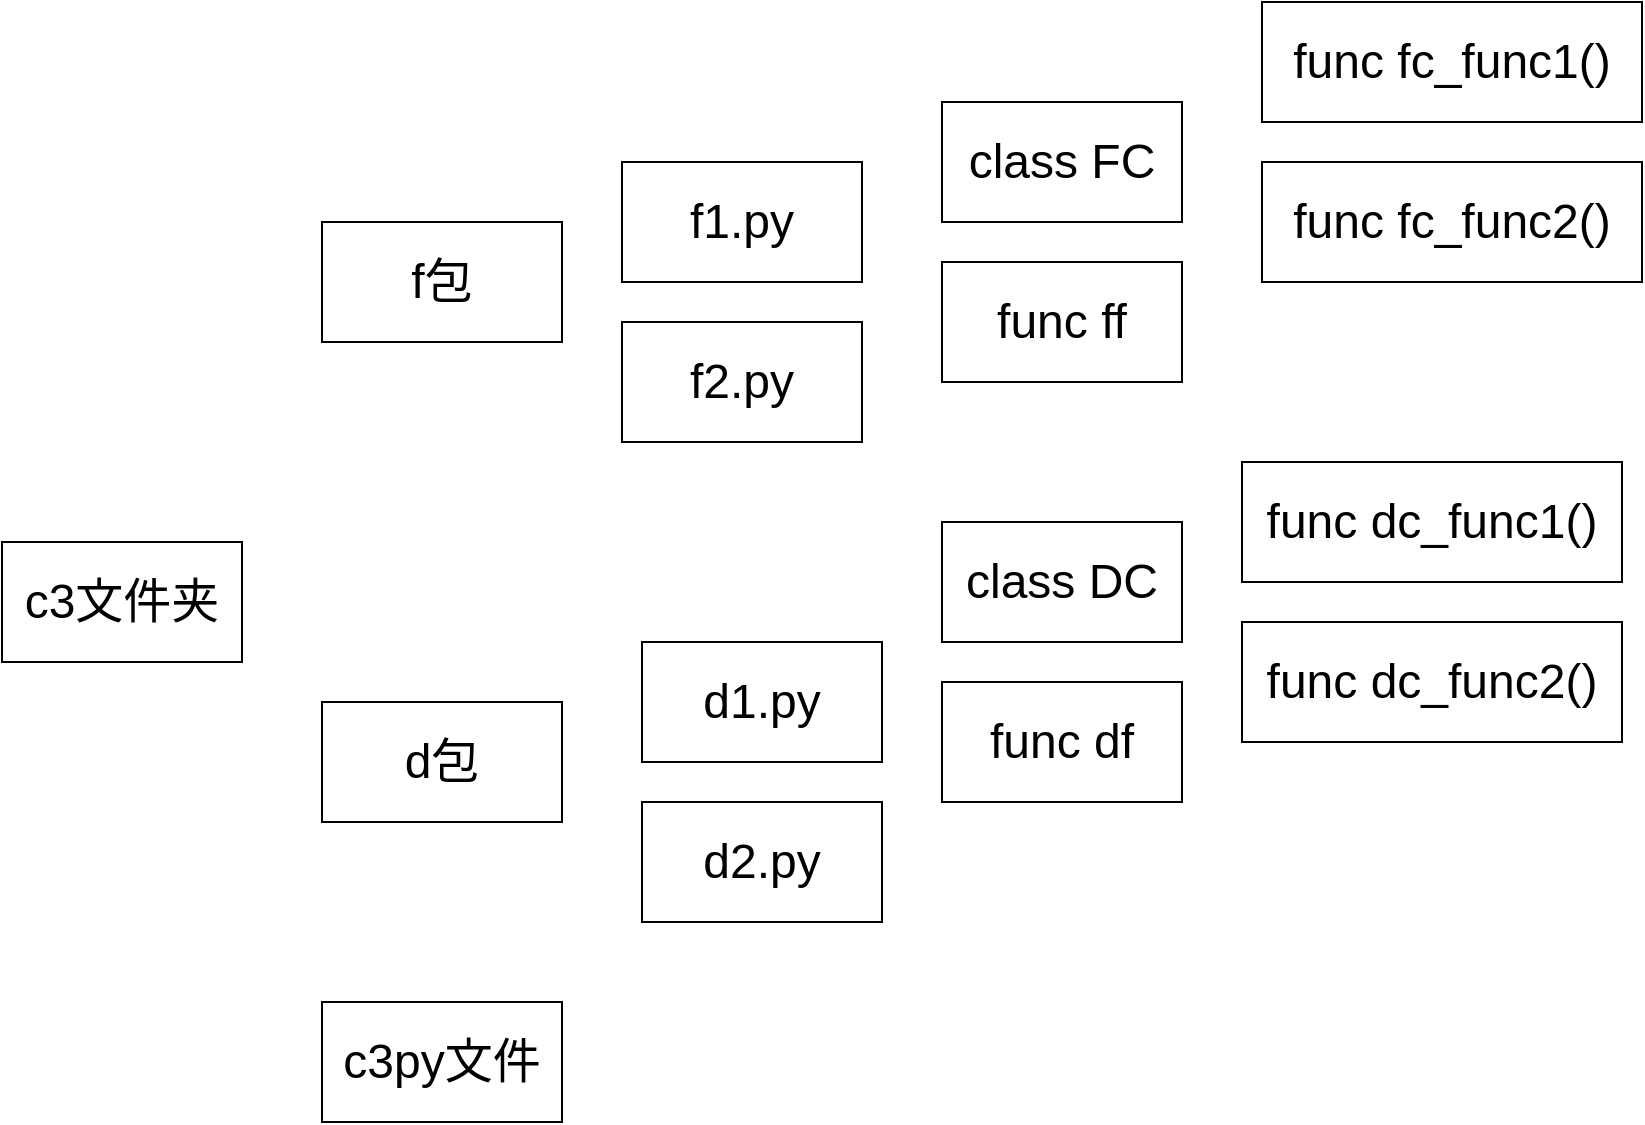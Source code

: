 <mxfile>
    <diagram id="ZRHrWJ_xA-PVakrxD9BY" name="第 1 页">
        <mxGraphModel dx="524" dy="1724" grid="1" gridSize="10" guides="1" tooltips="1" connect="1" arrows="1" fold="1" page="1" pageScale="1" pageWidth="827" pageHeight="1169" math="0" shadow="0">
            <root>
                <mxCell id="0"/>
                <mxCell id="1" parent="0"/>
                <mxCell id="2" value="&lt;font style=&quot;font-size: 24px;&quot;&gt;c3文件夹&lt;/font&gt;" style="rounded=0;whiteSpace=wrap;html=1;" parent="1" vertex="1">
                    <mxGeometry y="230" width="120" height="60" as="geometry"/>
                </mxCell>
                <mxCell id="3" value="&lt;font style=&quot;font-size: 24px;&quot;&gt;c3py文件&lt;/font&gt;" style="rounded=0;whiteSpace=wrap;html=1;" parent="1" vertex="1">
                    <mxGeometry x="160" y="460" width="120" height="60" as="geometry"/>
                </mxCell>
                <mxCell id="4" value="&lt;span style=&quot;font-size: 24px;&quot;&gt;f1.py&lt;/span&gt;" style="rounded=0;whiteSpace=wrap;html=1;" parent="1" vertex="1">
                    <mxGeometry x="310" y="40" width="120" height="60" as="geometry"/>
                </mxCell>
                <mxCell id="5" value="&lt;font style=&quot;font-size: 24px;&quot;&gt;d包&lt;/font&gt;" style="rounded=0;whiteSpace=wrap;html=1;" parent="1" vertex="1">
                    <mxGeometry x="160" y="310" width="120" height="60" as="geometry"/>
                </mxCell>
                <mxCell id="6" value="&lt;span style=&quot;font-size: 24px;&quot;&gt;f包&lt;/span&gt;" style="rounded=0;whiteSpace=wrap;html=1;" parent="1" vertex="1">
                    <mxGeometry x="160" y="70" width="120" height="60" as="geometry"/>
                </mxCell>
                <mxCell id="7" value="&lt;span style=&quot;font-size: 24px;&quot;&gt;f2.py&lt;/span&gt;" style="rounded=0;whiteSpace=wrap;html=1;" parent="1" vertex="1">
                    <mxGeometry x="310" y="120" width="120" height="60" as="geometry"/>
                </mxCell>
                <mxCell id="8" value="&lt;span style=&quot;font-size: 24px;&quot;&gt;class FC&lt;/span&gt;" style="rounded=0;whiteSpace=wrap;html=1;" parent="1" vertex="1">
                    <mxGeometry x="470" y="10" width="120" height="60" as="geometry"/>
                </mxCell>
                <mxCell id="9" value="&lt;span style=&quot;font-size: 24px;&quot;&gt;func ff&lt;/span&gt;" style="rounded=0;whiteSpace=wrap;html=1;" parent="1" vertex="1">
                    <mxGeometry x="470" y="90" width="120" height="60" as="geometry"/>
                </mxCell>
                <mxCell id="10" value="&lt;span style=&quot;font-size: 24px;&quot;&gt;func fc_func1()&lt;/span&gt;" style="rounded=0;whiteSpace=wrap;html=1;" parent="1" vertex="1">
                    <mxGeometry x="630" y="-40" width="190" height="60" as="geometry"/>
                </mxCell>
                <mxCell id="11" value="&lt;span style=&quot;font-size: 24px;&quot;&gt;func fc_func2()&lt;/span&gt;" style="rounded=0;whiteSpace=wrap;html=1;" parent="1" vertex="1">
                    <mxGeometry x="630" y="40" width="190" height="60" as="geometry"/>
                </mxCell>
                <mxCell id="12" value="&lt;span style=&quot;font-size: 24px;&quot;&gt;d1.py&lt;/span&gt;" style="rounded=0;whiteSpace=wrap;html=1;" parent="1" vertex="1">
                    <mxGeometry x="320" y="280" width="120" height="60" as="geometry"/>
                </mxCell>
                <mxCell id="13" value="&lt;span style=&quot;font-size: 24px;&quot;&gt;d2.py&lt;/span&gt;" style="rounded=0;whiteSpace=wrap;html=1;" parent="1" vertex="1">
                    <mxGeometry x="320" y="360" width="120" height="60" as="geometry"/>
                </mxCell>
                <mxCell id="14" value="&lt;span style=&quot;font-size: 24px;&quot;&gt;class DC&lt;/span&gt;" style="rounded=0;whiteSpace=wrap;html=1;" parent="1" vertex="1">
                    <mxGeometry x="470" y="220" width="120" height="60" as="geometry"/>
                </mxCell>
                <mxCell id="15" value="&lt;span style=&quot;font-size: 24px;&quot;&gt;func df&lt;/span&gt;" style="rounded=0;whiteSpace=wrap;html=1;" parent="1" vertex="1">
                    <mxGeometry x="470" y="300" width="120" height="60" as="geometry"/>
                </mxCell>
                <mxCell id="16" value="&lt;span style=&quot;font-size: 24px;&quot;&gt;func dc_func1()&lt;/span&gt;" style="rounded=0;whiteSpace=wrap;html=1;" parent="1" vertex="1">
                    <mxGeometry x="620" y="190" width="190" height="60" as="geometry"/>
                </mxCell>
                <mxCell id="17" value="&lt;span style=&quot;font-size: 24px;&quot;&gt;func dc_func2()&lt;/span&gt;" style="rounded=0;whiteSpace=wrap;html=1;" parent="1" vertex="1">
                    <mxGeometry x="620" y="270" width="190" height="60" as="geometry"/>
                </mxCell>
            </root>
        </mxGraphModel>
    </diagram>
</mxfile>